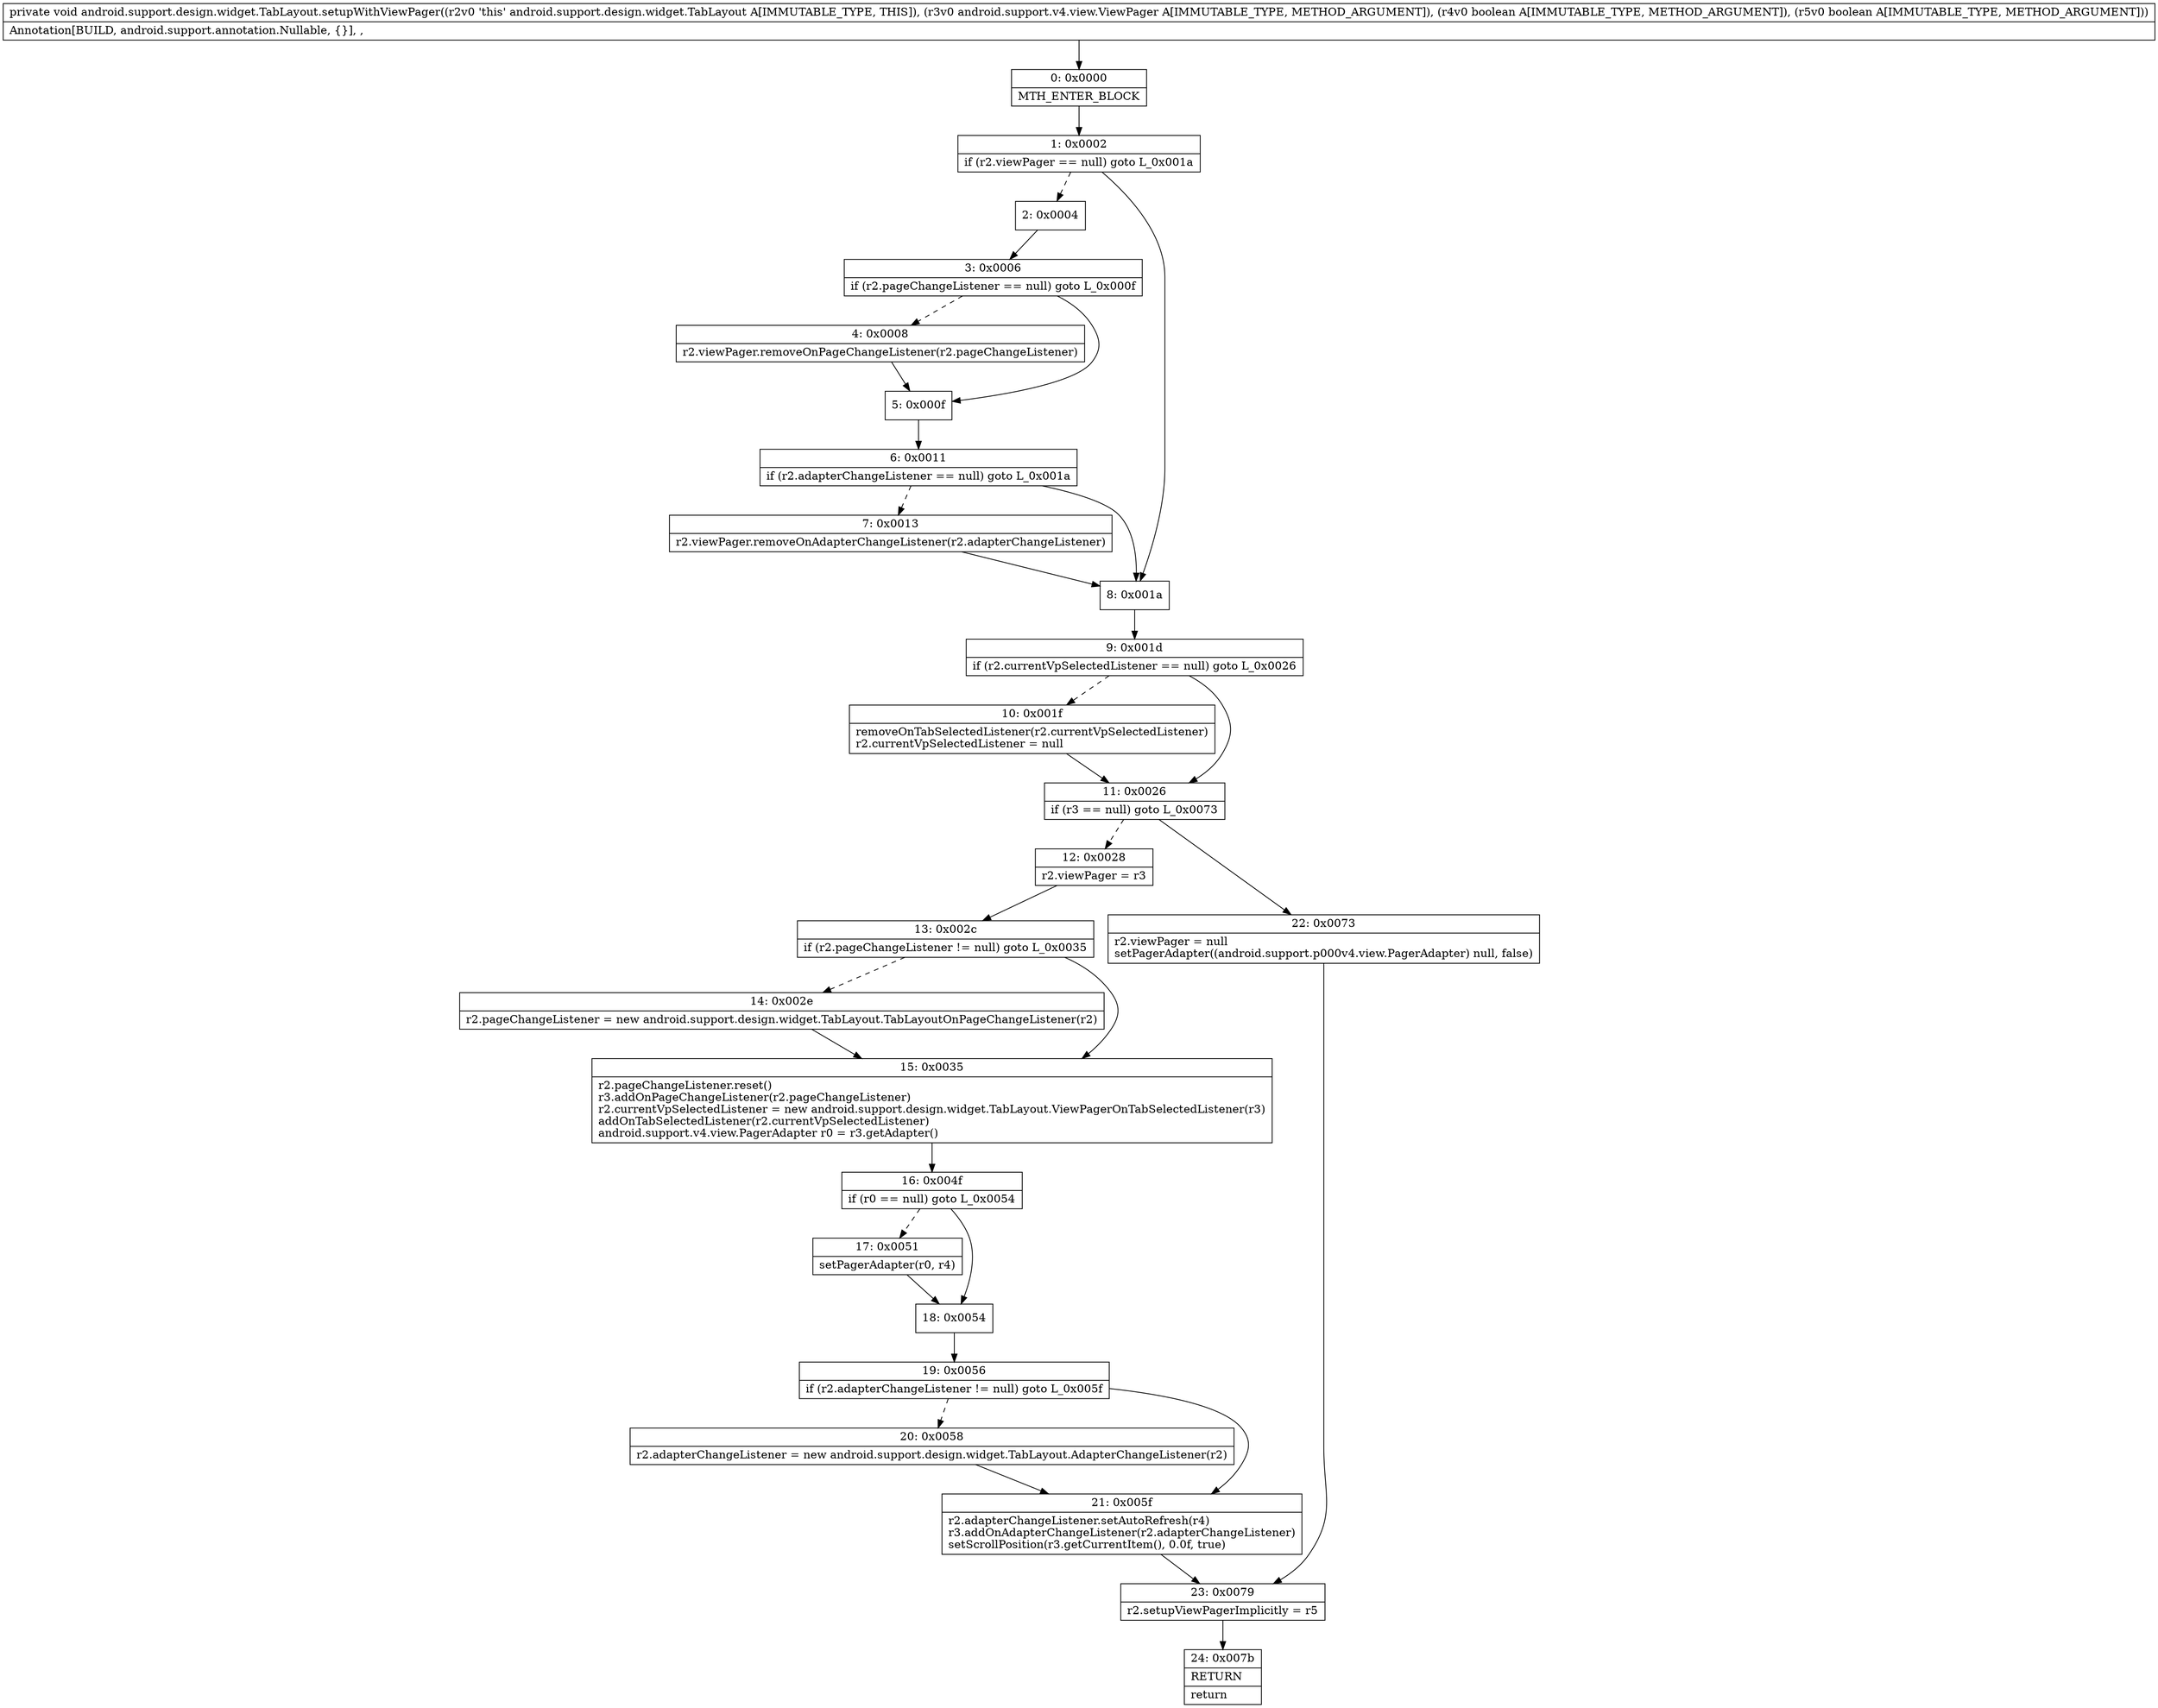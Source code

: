digraph "CFG forandroid.support.design.widget.TabLayout.setupWithViewPager(Landroid\/support\/v4\/view\/ViewPager;ZZ)V" {
Node_0 [shape=record,label="{0\:\ 0x0000|MTH_ENTER_BLOCK\l}"];
Node_1 [shape=record,label="{1\:\ 0x0002|if (r2.viewPager == null) goto L_0x001a\l}"];
Node_2 [shape=record,label="{2\:\ 0x0004}"];
Node_3 [shape=record,label="{3\:\ 0x0006|if (r2.pageChangeListener == null) goto L_0x000f\l}"];
Node_4 [shape=record,label="{4\:\ 0x0008|r2.viewPager.removeOnPageChangeListener(r2.pageChangeListener)\l}"];
Node_5 [shape=record,label="{5\:\ 0x000f}"];
Node_6 [shape=record,label="{6\:\ 0x0011|if (r2.adapterChangeListener == null) goto L_0x001a\l}"];
Node_7 [shape=record,label="{7\:\ 0x0013|r2.viewPager.removeOnAdapterChangeListener(r2.adapterChangeListener)\l}"];
Node_8 [shape=record,label="{8\:\ 0x001a}"];
Node_9 [shape=record,label="{9\:\ 0x001d|if (r2.currentVpSelectedListener == null) goto L_0x0026\l}"];
Node_10 [shape=record,label="{10\:\ 0x001f|removeOnTabSelectedListener(r2.currentVpSelectedListener)\lr2.currentVpSelectedListener = null\l}"];
Node_11 [shape=record,label="{11\:\ 0x0026|if (r3 == null) goto L_0x0073\l}"];
Node_12 [shape=record,label="{12\:\ 0x0028|r2.viewPager = r3\l}"];
Node_13 [shape=record,label="{13\:\ 0x002c|if (r2.pageChangeListener != null) goto L_0x0035\l}"];
Node_14 [shape=record,label="{14\:\ 0x002e|r2.pageChangeListener = new android.support.design.widget.TabLayout.TabLayoutOnPageChangeListener(r2)\l}"];
Node_15 [shape=record,label="{15\:\ 0x0035|r2.pageChangeListener.reset()\lr3.addOnPageChangeListener(r2.pageChangeListener)\lr2.currentVpSelectedListener = new android.support.design.widget.TabLayout.ViewPagerOnTabSelectedListener(r3)\laddOnTabSelectedListener(r2.currentVpSelectedListener)\landroid.support.v4.view.PagerAdapter r0 = r3.getAdapter()\l}"];
Node_16 [shape=record,label="{16\:\ 0x004f|if (r0 == null) goto L_0x0054\l}"];
Node_17 [shape=record,label="{17\:\ 0x0051|setPagerAdapter(r0, r4)\l}"];
Node_18 [shape=record,label="{18\:\ 0x0054}"];
Node_19 [shape=record,label="{19\:\ 0x0056|if (r2.adapterChangeListener != null) goto L_0x005f\l}"];
Node_20 [shape=record,label="{20\:\ 0x0058|r2.adapterChangeListener = new android.support.design.widget.TabLayout.AdapterChangeListener(r2)\l}"];
Node_21 [shape=record,label="{21\:\ 0x005f|r2.adapterChangeListener.setAutoRefresh(r4)\lr3.addOnAdapterChangeListener(r2.adapterChangeListener)\lsetScrollPosition(r3.getCurrentItem(), 0.0f, true)\l}"];
Node_22 [shape=record,label="{22\:\ 0x0073|r2.viewPager = null\lsetPagerAdapter((android.support.p000v4.view.PagerAdapter) null, false)\l}"];
Node_23 [shape=record,label="{23\:\ 0x0079|r2.setupViewPagerImplicitly = r5\l}"];
Node_24 [shape=record,label="{24\:\ 0x007b|RETURN\l|return\l}"];
MethodNode[shape=record,label="{private void android.support.design.widget.TabLayout.setupWithViewPager((r2v0 'this' android.support.design.widget.TabLayout A[IMMUTABLE_TYPE, THIS]), (r3v0 android.support.v4.view.ViewPager A[IMMUTABLE_TYPE, METHOD_ARGUMENT]), (r4v0 boolean A[IMMUTABLE_TYPE, METHOD_ARGUMENT]), (r5v0 boolean A[IMMUTABLE_TYPE, METHOD_ARGUMENT]))  | Annotation[BUILD, android.support.annotation.Nullable, \{\}], , \l}"];
MethodNode -> Node_0;
Node_0 -> Node_1;
Node_1 -> Node_2[style=dashed];
Node_1 -> Node_8;
Node_2 -> Node_3;
Node_3 -> Node_4[style=dashed];
Node_3 -> Node_5;
Node_4 -> Node_5;
Node_5 -> Node_6;
Node_6 -> Node_7[style=dashed];
Node_6 -> Node_8;
Node_7 -> Node_8;
Node_8 -> Node_9;
Node_9 -> Node_10[style=dashed];
Node_9 -> Node_11;
Node_10 -> Node_11;
Node_11 -> Node_12[style=dashed];
Node_11 -> Node_22;
Node_12 -> Node_13;
Node_13 -> Node_14[style=dashed];
Node_13 -> Node_15;
Node_14 -> Node_15;
Node_15 -> Node_16;
Node_16 -> Node_17[style=dashed];
Node_16 -> Node_18;
Node_17 -> Node_18;
Node_18 -> Node_19;
Node_19 -> Node_20[style=dashed];
Node_19 -> Node_21;
Node_20 -> Node_21;
Node_21 -> Node_23;
Node_22 -> Node_23;
Node_23 -> Node_24;
}

